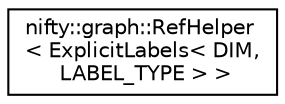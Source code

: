 digraph "Graphical Class Hierarchy"
{
  edge [fontname="Helvetica",fontsize="10",labelfontname="Helvetica",labelfontsize="10"];
  node [fontname="Helvetica",fontsize="10",shape=record];
  rankdir="LR";
  Node1 [label="nifty::graph::RefHelper\l\< ExplicitLabels\< DIM,\l LABEL_TYPE \> \>",height=0.2,width=0.4,color="black", fillcolor="white", style="filled",URL="$structnifty_1_1graph_1_1RefHelper_3_01ExplicitLabels_3_01DIM_00_01LABEL__TYPE_01_4_01_4.html"];
}
